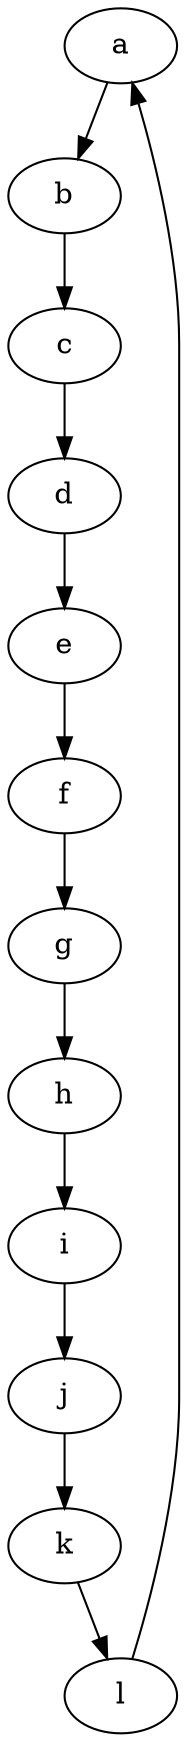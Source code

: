 digraph {

      a; b; c; d; e; f; g; h; i; j; k; l;

      a -> b;
      b -> c;
      c -> d;
      d -> e;
      e -> f;
      f -> g;
      g -> h;
      h -> i;
      i -> j;
      j -> k;
      k -> l;
      l -> a;

}
